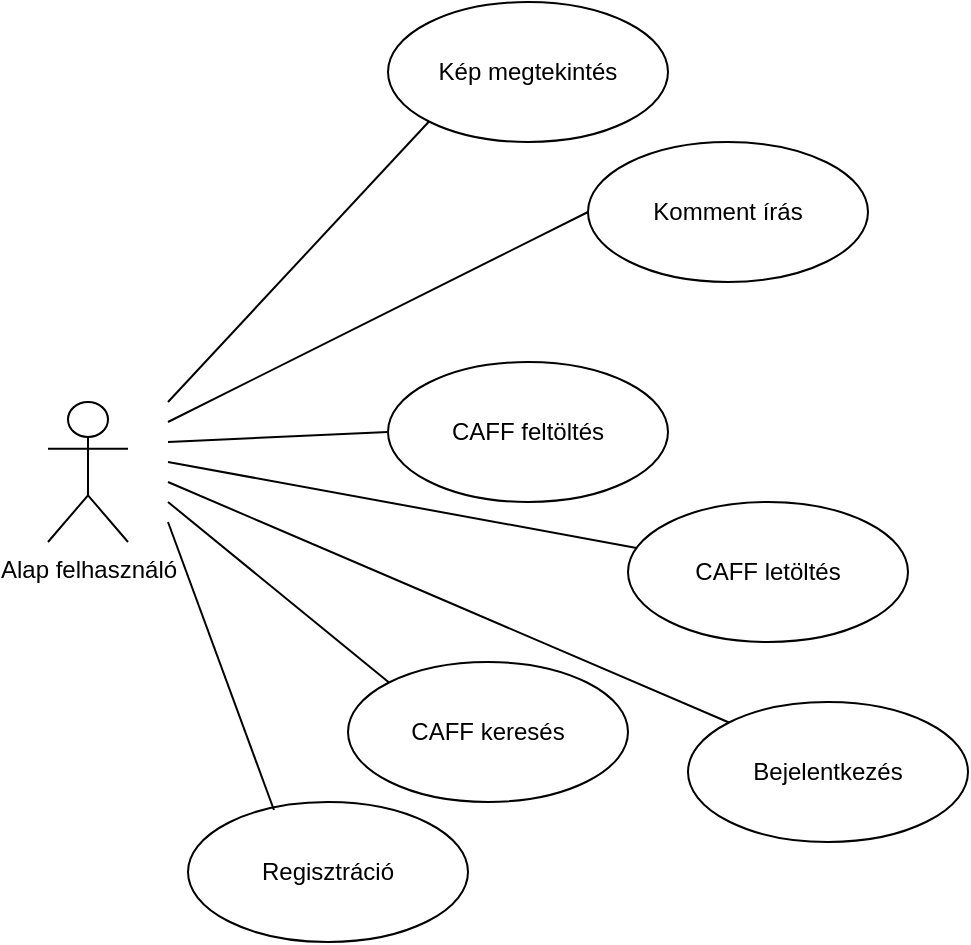 <mxfile version="15.5.4" type="device"><diagram id="0GAyjnk9PUCaAf6_P68W" name="Page-1"><mxGraphModel dx="1221" dy="664" grid="1" gridSize="10" guides="1" tooltips="1" connect="1" arrows="1" fold="1" page="1" pageScale="1" pageWidth="827" pageHeight="1169" math="0" shadow="0"><root><mxCell id="0"/><mxCell id="1" parent="0"/><mxCell id="6xwFPDpLOi-y0gh9kw_x-1" value="Alap felhasználó" style="shape=umlActor;verticalLabelPosition=bottom;verticalAlign=top;html=1;outlineConnect=0;" vertex="1" parent="1"><mxGeometry x="110" y="210" width="40" height="70" as="geometry"/></mxCell><mxCell id="6xwFPDpLOi-y0gh9kw_x-2" value="Kép megtekintés" style="ellipse;whiteSpace=wrap;html=1;" vertex="1" parent="1"><mxGeometry x="280" y="10" width="140" height="70" as="geometry"/></mxCell><mxCell id="6xwFPDpLOi-y0gh9kw_x-3" value="Komment írás" style="ellipse;whiteSpace=wrap;html=1;" vertex="1" parent="1"><mxGeometry x="380" y="80" width="140" height="70" as="geometry"/></mxCell><mxCell id="6xwFPDpLOi-y0gh9kw_x-4" value="CAFF feltöltés" style="ellipse;whiteSpace=wrap;html=1;" vertex="1" parent="1"><mxGeometry x="280" y="190" width="140" height="70" as="geometry"/></mxCell><mxCell id="6xwFPDpLOi-y0gh9kw_x-5" value="CAFF letöltés" style="ellipse;whiteSpace=wrap;html=1;" vertex="1" parent="1"><mxGeometry x="400" y="260" width="140" height="70" as="geometry"/></mxCell><mxCell id="6xwFPDpLOi-y0gh9kw_x-6" value="CAFF keresés" style="ellipse;whiteSpace=wrap;html=1;" vertex="1" parent="1"><mxGeometry x="260" y="340" width="140" height="70" as="geometry"/></mxCell><mxCell id="6xwFPDpLOi-y0gh9kw_x-7" value="Bejelentkezés" style="ellipse;whiteSpace=wrap;html=1;" vertex="1" parent="1"><mxGeometry x="430" y="360" width="140" height="70" as="geometry"/></mxCell><mxCell id="6xwFPDpLOi-y0gh9kw_x-8" value="Regisztráció" style="ellipse;whiteSpace=wrap;html=1;" vertex="1" parent="1"><mxGeometry x="180" y="410" width="140" height="70" as="geometry"/></mxCell><mxCell id="6xwFPDpLOi-y0gh9kw_x-9" value="" style="endArrow=none;html=1;rounded=0;exitX=0;exitY=1;exitDx=0;exitDy=0;" edge="1" parent="1" source="6xwFPDpLOi-y0gh9kw_x-2"><mxGeometry width="50" height="50" relative="1" as="geometry"><mxPoint x="260" y="150" as="sourcePoint"/><mxPoint x="170" y="210" as="targetPoint"/></mxGeometry></mxCell><mxCell id="6xwFPDpLOi-y0gh9kw_x-10" value="" style="endArrow=none;html=1;rounded=0;exitX=0;exitY=0.5;exitDx=0;exitDy=0;" edge="1" parent="1" source="6xwFPDpLOi-y0gh9kw_x-3"><mxGeometry width="50" height="50" relative="1" as="geometry"><mxPoint x="310.503" y="79.749" as="sourcePoint"/><mxPoint x="170" y="220" as="targetPoint"/></mxGeometry></mxCell><mxCell id="6xwFPDpLOi-y0gh9kw_x-11" value="" style="endArrow=none;html=1;rounded=0;exitX=0;exitY=0.5;exitDx=0;exitDy=0;" edge="1" parent="1" source="6xwFPDpLOi-y0gh9kw_x-4"><mxGeometry width="50" height="50" relative="1" as="geometry"><mxPoint x="320.503" y="89.749" as="sourcePoint"/><mxPoint x="170" y="230" as="targetPoint"/></mxGeometry></mxCell><mxCell id="6xwFPDpLOi-y0gh9kw_x-12" value="" style="endArrow=none;html=1;rounded=0;" edge="1" parent="1" source="6xwFPDpLOi-y0gh9kw_x-5"><mxGeometry width="50" height="50" relative="1" as="geometry"><mxPoint x="330.503" y="99.749" as="sourcePoint"/><mxPoint x="170" y="240" as="targetPoint"/></mxGeometry></mxCell><mxCell id="6xwFPDpLOi-y0gh9kw_x-13" value="" style="endArrow=none;html=1;rounded=0;exitX=0;exitY=0;exitDx=0;exitDy=0;" edge="1" parent="1" source="6xwFPDpLOi-y0gh9kw_x-7"><mxGeometry width="50" height="50" relative="1" as="geometry"><mxPoint x="340.503" y="109.749" as="sourcePoint"/><mxPoint x="170" y="250" as="targetPoint"/><Array as="points"><mxPoint x="310" y="310"/></Array></mxGeometry></mxCell><mxCell id="6xwFPDpLOi-y0gh9kw_x-14" value="" style="endArrow=none;html=1;rounded=0;exitX=0;exitY=0;exitDx=0;exitDy=0;" edge="1" parent="1" source="6xwFPDpLOi-y0gh9kw_x-6"><mxGeometry width="50" height="50" relative="1" as="geometry"><mxPoint x="460.503" y="380.251" as="sourcePoint"/><mxPoint x="170" y="260" as="targetPoint"/></mxGeometry></mxCell><mxCell id="6xwFPDpLOi-y0gh9kw_x-15" value="" style="endArrow=none;html=1;rounded=0;exitX=0.307;exitY=0.057;exitDx=0;exitDy=0;exitPerimeter=0;" edge="1" parent="1" source="6xwFPDpLOi-y0gh9kw_x-8"><mxGeometry width="50" height="50" relative="1" as="geometry"><mxPoint x="470.503" y="390.251" as="sourcePoint"/><mxPoint x="170" y="270" as="targetPoint"/></mxGeometry></mxCell></root></mxGraphModel></diagram></mxfile>